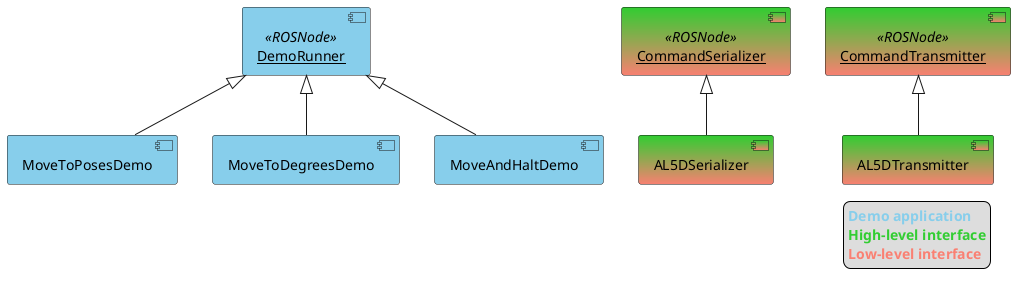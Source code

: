@startuml

component "<u>DemoRunner</u>" <<ROSNode>> as DemoRunner #SkyBlue
component "<u>CommandSerializer</u>" <<ROSNode>> as CommandSerializer #LimeGreen-Salmon
component "<u>CommandTransmitter</u>" <<ROSNode>> as CommandTransmitter #LimeGreen-Salmon

component MoveToPosesDemo #SkyBlue
component MoveToDegreesDemo #SkyBlue
component MoveAndHaltDemo #SkyBlue
component AL5DSerializer #LimeGreen-Salmon
component AL5DTransmitter #LimeGreen-Salmon

DemoRunner <|-- MoveToPosesDemo
DemoRunner <|-- MoveToDegreesDemo
DemoRunner <|-- MoveAndHaltDemo
CommandSerializer <|-- AL5DSerializer
CommandTransmitter <|-- AL5DTransmitter

legend right
  <b><color:SkyBlue>Demo application</color></b>
  <b><color:LimeGreen>High-level interface</color></b>
  <b><color:Salmon>Low-level interface</color></b>
endlegend

@enduml
